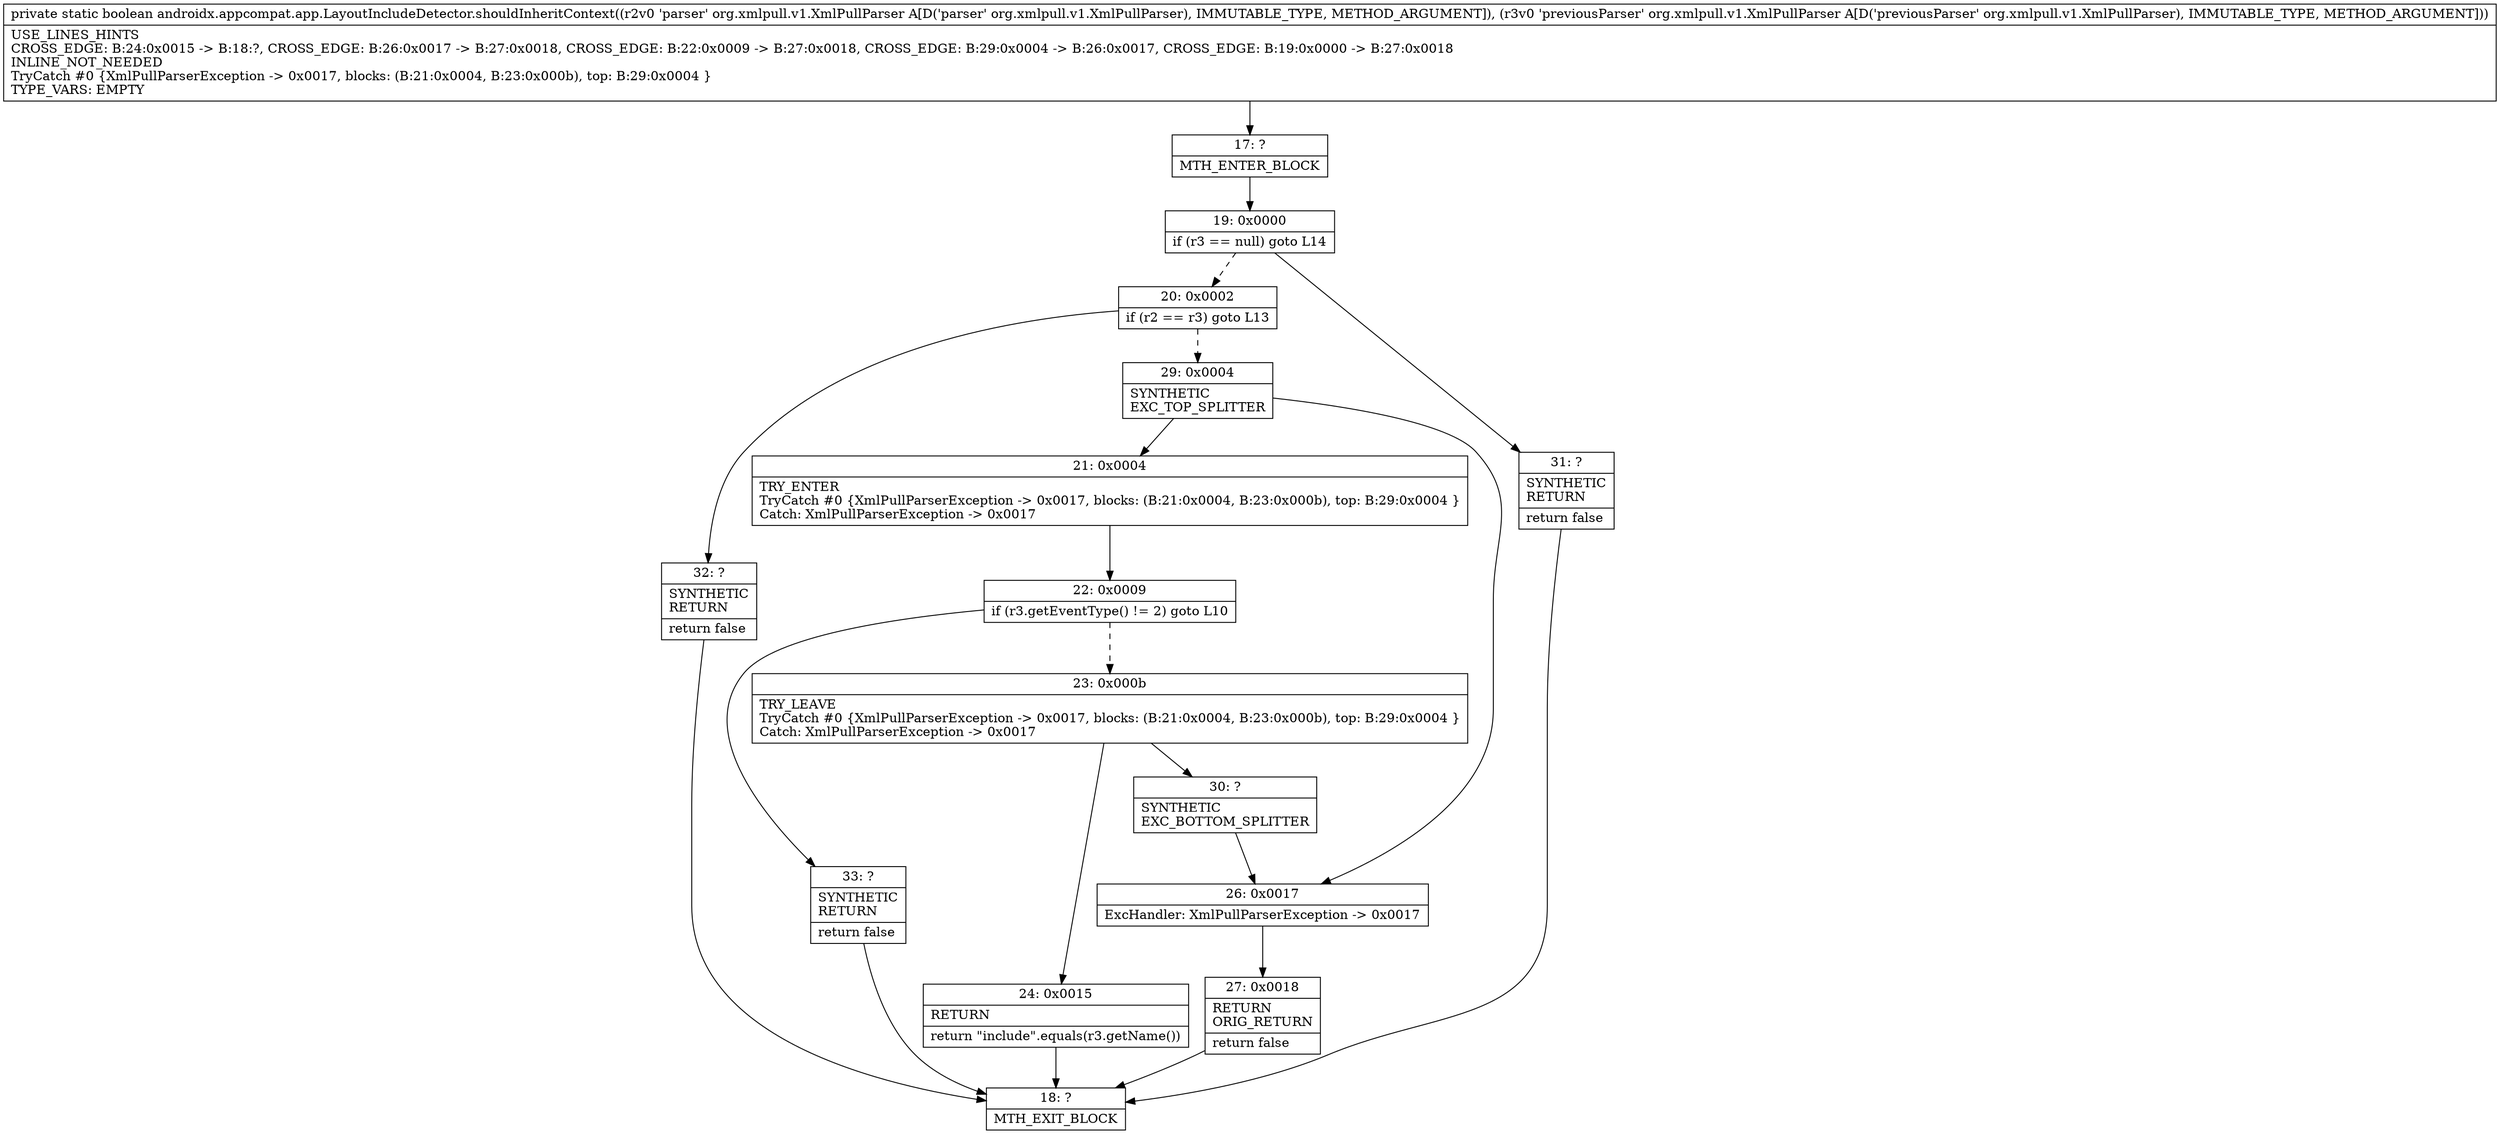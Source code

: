 digraph "CFG forandroidx.appcompat.app.LayoutIncludeDetector.shouldInheritContext(Lorg\/xmlpull\/v1\/XmlPullParser;Lorg\/xmlpull\/v1\/XmlPullParser;)Z" {
Node_17 [shape=record,label="{17\:\ ?|MTH_ENTER_BLOCK\l}"];
Node_19 [shape=record,label="{19\:\ 0x0000|if (r3 == null) goto L14\l}"];
Node_20 [shape=record,label="{20\:\ 0x0002|if (r2 == r3) goto L13\l}"];
Node_29 [shape=record,label="{29\:\ 0x0004|SYNTHETIC\lEXC_TOP_SPLITTER\l}"];
Node_21 [shape=record,label="{21\:\ 0x0004|TRY_ENTER\lTryCatch #0 \{XmlPullParserException \-\> 0x0017, blocks: (B:21:0x0004, B:23:0x000b), top: B:29:0x0004 \}\lCatch: XmlPullParserException \-\> 0x0017\l}"];
Node_22 [shape=record,label="{22\:\ 0x0009|if (r3.getEventType() != 2) goto L10\l}"];
Node_23 [shape=record,label="{23\:\ 0x000b|TRY_LEAVE\lTryCatch #0 \{XmlPullParserException \-\> 0x0017, blocks: (B:21:0x0004, B:23:0x000b), top: B:29:0x0004 \}\lCatch: XmlPullParserException \-\> 0x0017\l}"];
Node_24 [shape=record,label="{24\:\ 0x0015|RETURN\l|return \"include\".equals(r3.getName())\l}"];
Node_18 [shape=record,label="{18\:\ ?|MTH_EXIT_BLOCK\l}"];
Node_30 [shape=record,label="{30\:\ ?|SYNTHETIC\lEXC_BOTTOM_SPLITTER\l}"];
Node_33 [shape=record,label="{33\:\ ?|SYNTHETIC\lRETURN\l|return false\l}"];
Node_26 [shape=record,label="{26\:\ 0x0017|ExcHandler: XmlPullParserException \-\> 0x0017\l}"];
Node_27 [shape=record,label="{27\:\ 0x0018|RETURN\lORIG_RETURN\l|return false\l}"];
Node_32 [shape=record,label="{32\:\ ?|SYNTHETIC\lRETURN\l|return false\l}"];
Node_31 [shape=record,label="{31\:\ ?|SYNTHETIC\lRETURN\l|return false\l}"];
MethodNode[shape=record,label="{private static boolean androidx.appcompat.app.LayoutIncludeDetector.shouldInheritContext((r2v0 'parser' org.xmlpull.v1.XmlPullParser A[D('parser' org.xmlpull.v1.XmlPullParser), IMMUTABLE_TYPE, METHOD_ARGUMENT]), (r3v0 'previousParser' org.xmlpull.v1.XmlPullParser A[D('previousParser' org.xmlpull.v1.XmlPullParser), IMMUTABLE_TYPE, METHOD_ARGUMENT]))  | USE_LINES_HINTS\lCROSS_EDGE: B:24:0x0015 \-\> B:18:?, CROSS_EDGE: B:26:0x0017 \-\> B:27:0x0018, CROSS_EDGE: B:22:0x0009 \-\> B:27:0x0018, CROSS_EDGE: B:29:0x0004 \-\> B:26:0x0017, CROSS_EDGE: B:19:0x0000 \-\> B:27:0x0018\lINLINE_NOT_NEEDED\lTryCatch #0 \{XmlPullParserException \-\> 0x0017, blocks: (B:21:0x0004, B:23:0x000b), top: B:29:0x0004 \}\lTYPE_VARS: EMPTY\l}"];
MethodNode -> Node_17;Node_17 -> Node_19;
Node_19 -> Node_20[style=dashed];
Node_19 -> Node_31;
Node_20 -> Node_29[style=dashed];
Node_20 -> Node_32;
Node_29 -> Node_21;
Node_29 -> Node_26;
Node_21 -> Node_22;
Node_22 -> Node_23[style=dashed];
Node_22 -> Node_33;
Node_23 -> Node_24;
Node_23 -> Node_30;
Node_24 -> Node_18;
Node_30 -> Node_26;
Node_33 -> Node_18;
Node_26 -> Node_27;
Node_27 -> Node_18;
Node_32 -> Node_18;
Node_31 -> Node_18;
}

